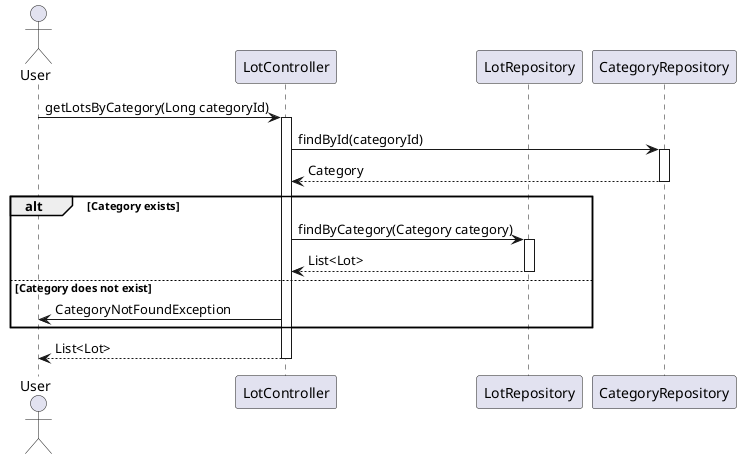 @startuml

actor User

participant "LotController" as LC
participant "LotRepository" as LR
participant "CategoryRepository" as CR

User -> LC: getLotsByCategory(Long categoryId)
activate LC

LC -> CR: findById(categoryId)
activate CR
CR --> LC: Category
deactivate CR

alt Category exists
    LC -> LR: findByCategory(Category category)
    activate LR
    LR --> LC: List<Lot>
    deactivate LR
else Category does not exist
    LC -> User: CategoryNotFoundException
end

LC --> User: List<Lot>
deactivate LC

@enduml
